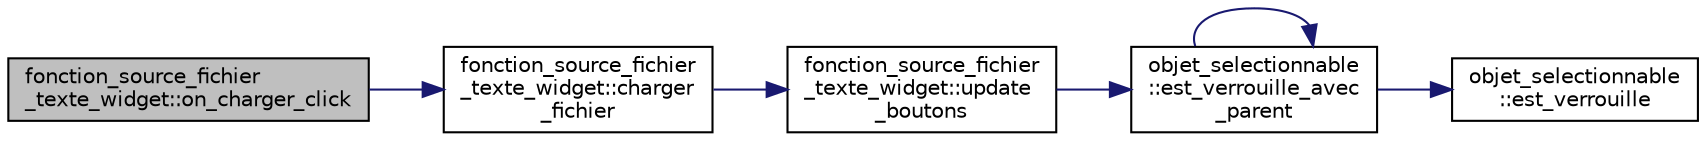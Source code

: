 digraph "fonction_source_fichier_texte_widget::on_charger_click"
{
  edge [fontname="Helvetica",fontsize="10",labelfontname="Helvetica",labelfontsize="10"];
  node [fontname="Helvetica",fontsize="10",shape=record];
  rankdir="LR";
  Node59 [label="fonction_source_fichier\l_texte_widget::on_charger_click",height=0.2,width=0.4,color="black", fillcolor="grey75", style="filled", fontcolor="black"];
  Node59 -> Node60 [color="midnightblue",fontsize="10",style="solid",fontname="Helvetica"];
  Node60 [label="fonction_source_fichier\l_texte_widget::charger\l_fichier",height=0.2,width=0.4,color="black", fillcolor="white", style="filled",URL="$classfonction__source__fichier__texte__widget.html#a0e3fd3e05dd0e88b743b969d968f7228"];
  Node60 -> Node61 [color="midnightblue",fontsize="10",style="solid",fontname="Helvetica"];
  Node61 [label="fonction_source_fichier\l_texte_widget::update\l_boutons",height=0.2,width=0.4,color="black", fillcolor="white", style="filled",URL="$classfonction__source__fichier__texte__widget.html#a602f7386cba89d269efae599ad828106"];
  Node61 -> Node62 [color="midnightblue",fontsize="10",style="solid",fontname="Helvetica"];
  Node62 [label="objet_selectionnable\l::est_verrouille_avec\l_parent",height=0.2,width=0.4,color="black", fillcolor="white", style="filled",URL="$classobjet__selectionnable.html#a001c4584a6430689f478544ec560fb7e"];
  Node62 -> Node63 [color="midnightblue",fontsize="10",style="solid",fontname="Helvetica"];
  Node63 [label="objet_selectionnable\l::est_verrouille",height=0.2,width=0.4,color="black", fillcolor="white", style="filled",URL="$classobjet__selectionnable.html#ae9c29950b9e5b582338ac659ecc3e3d6"];
  Node62 -> Node62 [color="midnightblue",fontsize="10",style="solid",fontname="Helvetica"];
}

